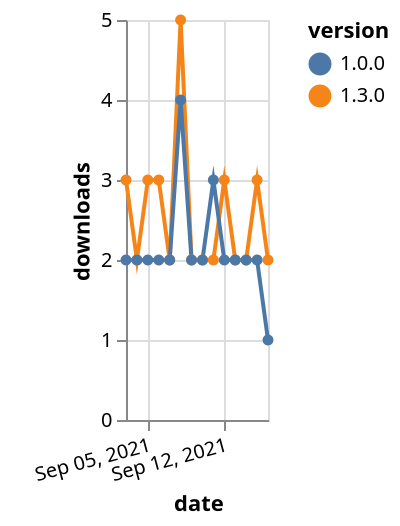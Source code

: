 {"$schema": "https://vega.github.io/schema/vega-lite/v5.json", "description": "A simple bar chart with embedded data.", "data": {"values": [{"date": "2021-09-03", "total": 2422, "delta": 3, "version": "1.3.0"}, {"date": "2021-09-04", "total": 2424, "delta": 2, "version": "1.3.0"}, {"date": "2021-09-05", "total": 2427, "delta": 3, "version": "1.3.0"}, {"date": "2021-09-06", "total": 2430, "delta": 3, "version": "1.3.0"}, {"date": "2021-09-07", "total": 2432, "delta": 2, "version": "1.3.0"}, {"date": "2021-09-08", "total": 2437, "delta": 5, "version": "1.3.0"}, {"date": "2021-09-09", "total": 2439, "delta": 2, "version": "1.3.0"}, {"date": "2021-09-10", "total": 2441, "delta": 2, "version": "1.3.0"}, {"date": "2021-09-11", "total": 2443, "delta": 2, "version": "1.3.0"}, {"date": "2021-09-12", "total": 2446, "delta": 3, "version": "1.3.0"}, {"date": "2021-09-13", "total": 2448, "delta": 2, "version": "1.3.0"}, {"date": "2021-09-14", "total": 2450, "delta": 2, "version": "1.3.0"}, {"date": "2021-09-15", "total": 2453, "delta": 3, "version": "1.3.0"}, {"date": "2021-09-16", "total": 2455, "delta": 2, "version": "1.3.0"}, {"date": "2021-09-03", "total": 2994, "delta": 2, "version": "1.0.0"}, {"date": "2021-09-04", "total": 2996, "delta": 2, "version": "1.0.0"}, {"date": "2021-09-05", "total": 2998, "delta": 2, "version": "1.0.0"}, {"date": "2021-09-06", "total": 3000, "delta": 2, "version": "1.0.0"}, {"date": "2021-09-07", "total": 3002, "delta": 2, "version": "1.0.0"}, {"date": "2021-09-08", "total": 3006, "delta": 4, "version": "1.0.0"}, {"date": "2021-09-09", "total": 3008, "delta": 2, "version": "1.0.0"}, {"date": "2021-09-10", "total": 3010, "delta": 2, "version": "1.0.0"}, {"date": "2021-09-11", "total": 3013, "delta": 3, "version": "1.0.0"}, {"date": "2021-09-12", "total": 3015, "delta": 2, "version": "1.0.0"}, {"date": "2021-09-13", "total": 3017, "delta": 2, "version": "1.0.0"}, {"date": "2021-09-14", "total": 3019, "delta": 2, "version": "1.0.0"}, {"date": "2021-09-15", "total": 3021, "delta": 2, "version": "1.0.0"}, {"date": "2021-09-16", "total": 3022, "delta": 1, "version": "1.0.0"}]}, "width": "container", "mark": {"type": "line", "point": {"filled": true}}, "encoding": {"x": {"field": "date", "type": "temporal", "timeUnit": "yearmonthdate", "title": "date", "axis": {"labelAngle": -15}}, "y": {"field": "delta", "type": "quantitative", "title": "downloads"}, "color": {"field": "version", "type": "nominal"}, "tooltip": {"field": "delta"}}}